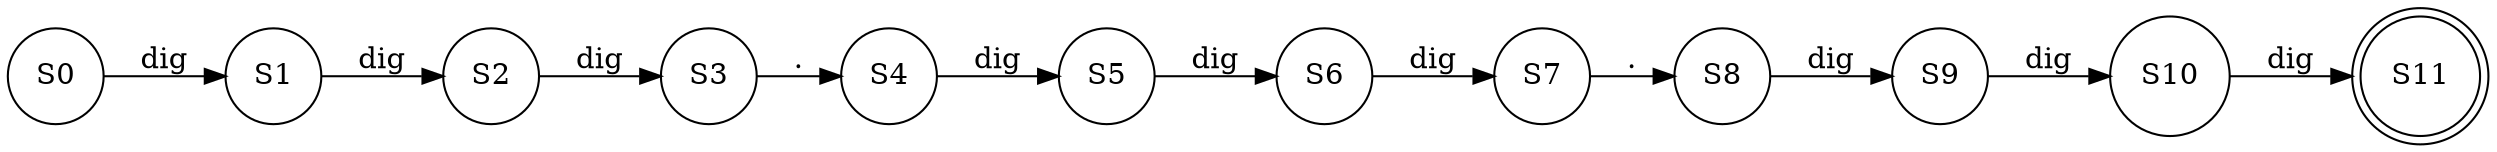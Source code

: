 digraph grafica{
rankdir=LR;
forcelabels= true;
node [shape = circle];
S0 [label = "S0"];
S1 [label = "S1"];
S2 [label = "S2"];
S3 [label = "S3"];
S4 [label = "S4"];
S5 [label = "S5"];
S6 [label = "S6"];
S7 [label = "S7"];
S8 [label = "S8"];
S9 [label = "S9"];
S10 [label = "S10"];
S11 [label = "S11", shape = doublecircle];
S0->S1[label="dig"]
S1->S2[label="dig"]
S2->S3[label="dig"]
S3->S4[label="."]
S4->S5[label="dig"]
S5->S6[label="dig"]
S6->S7[label="dig"]
S7->S8[label="."]
S8->S9[label="dig"]
S9->S10[label="dig"]
S10->S11[label="dig"]

}